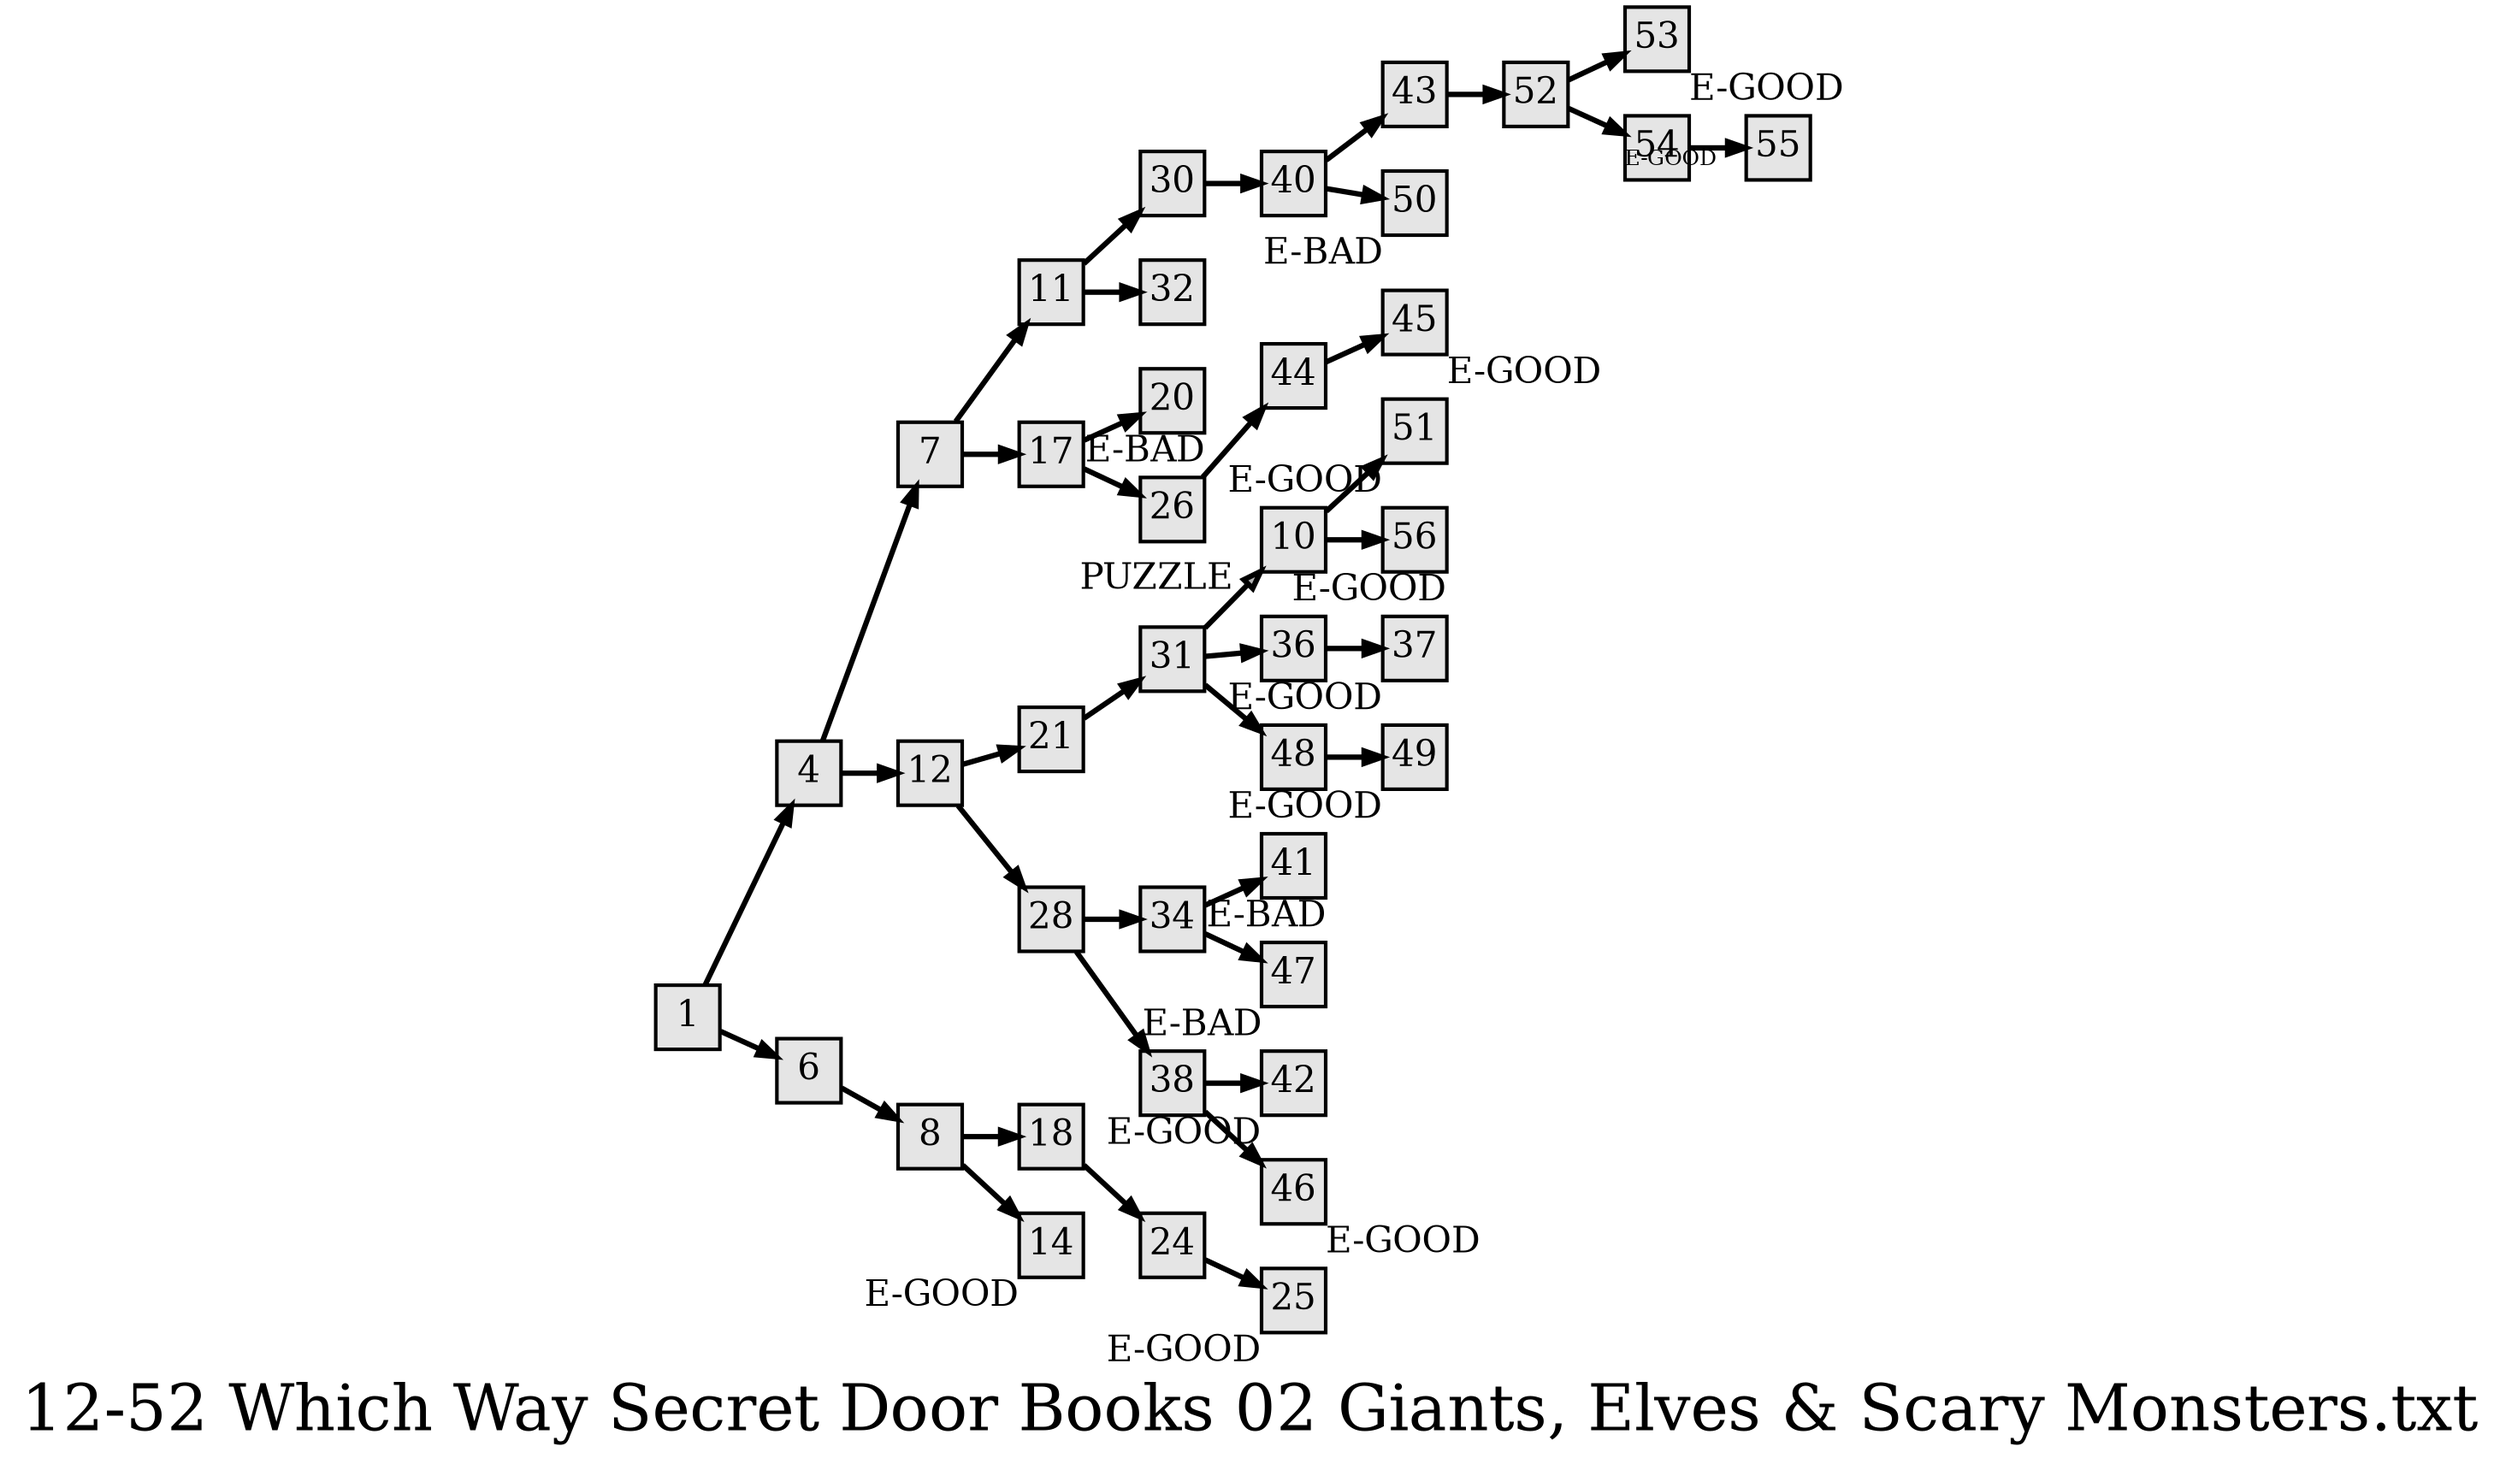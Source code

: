 digraph g{
  graph [ label="12-52 Which Way Secret Door Books 02 Giants, Elves & Scary Monsters.txt" rankdir=LR, ordering=out, fontsize=36, nodesep="0.35", ranksep="0.45"];
  node  [shape=rect, penwidth=2, fontsize=20, style=filled, fillcolor=grey90, margin="0,0", labelfloat=true, regular=true, fixedsize=true];
  edge  [labelfloat=true, penwidth=3, fontsize=12];

  1 -> 4;
  1 -> 6;
  4 -> 7;
  4 -> 12;
  6 -> 8;
  7 -> 11;
  7 -> 17;
  8 -> 18;
  8 -> 14;
  10 -> 51;
  10 -> 56;
  11 -> 30;
  11 -> 32;
  12 -> 21;
  12 -> 28;
  14	[ xlabel="E-GOOD" ];
  17 -> 20;
  17 -> 26;
  18 -> 24;
  20	[ xlabel="E-BAD" ];
  21 -> 31;
  24 -> 25;
  25	[ xlabel="E-GOOD" ];
  26 -> 44;
  28 -> 34;
  28 -> 38;
  30 -> 40;
  31 -> 10	[ xlabel="PUZZLE", shape=Msquare, fontsize=20, fillcolor=grey70 ];
  31 -> 36;
  31 -> 48;
  34 -> 41;
  34 -> 47;
  36 -> 37;
  37	[ xlabel="E-GOOD" ];
  38 -> 42;
  38 -> 46;
  40 -> 43;
  40 -> 50;
  41	[ xlabel="E-BAD" ];
  42	[ xlabel="E-GOOD" ];
  43 -> 52;
  44 -> 45;
  45	[ xlabel="E-GOOD" ];
  46	[ xlabel="E-GOOD" ];
  47	[ xlabel="E-BAD" ];
  48 -> 49;
  49	[ xlabel="E-GOOD" ];
  50	[ xlabel="E-BAD" ];
  51	[ xlabel="E-GOOD" ];
  52 -> 53;
  52 -> 54;
  53	[ xlabel="E-GOOD" ];
  54 -> 55	[ xlabel="E-GOOD" ];
  56	[ xlabel="E-GOOD" ];
}

